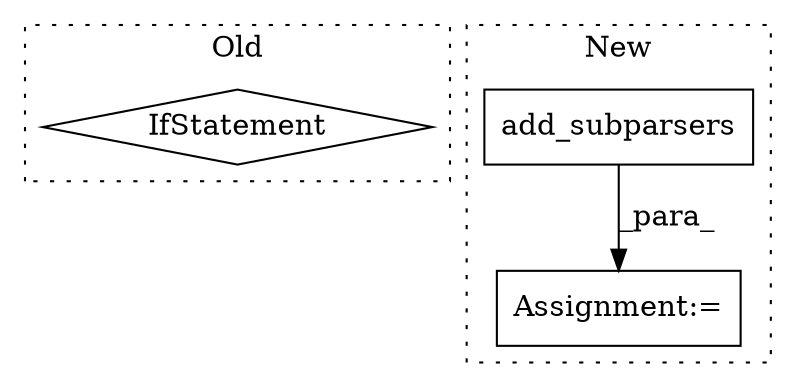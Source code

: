 digraph G {
subgraph cluster0 {
1 [label="IfStatement" a="25" s="1429,1476" l="4,2" shape="diamond"];
label = "Old";
style="dotted";
}
subgraph cluster1 {
2 [label="add_subparsers" a="32" s="295,350" l="15,1" shape="box"];
3 [label="Assignment:=" a="7" s="287" l="1" shape="box"];
label = "New";
style="dotted";
}
2 -> 3 [label="_para_"];
}